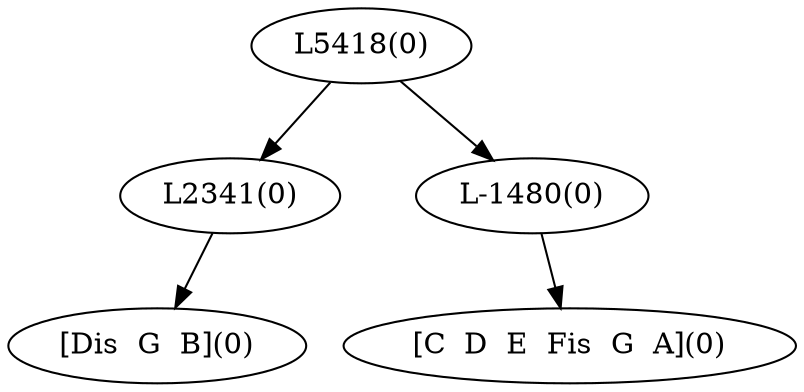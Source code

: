 digraph sample{
"L2341(0)"->"[Dis  G  B](0)"
"L-1480(0)"->"[C  D  E  Fis  G  A](0)"
"L5418(0)"->"L2341(0)"
"L5418(0)"->"L-1480(0)"
{rank = min; "L5418(0)"}
{rank = same; "L2341(0)"; "L-1480(0)";}
{rank = max; "[C  D  E  Fis  G  A](0)"; "[Dis  G  B](0)";}
}